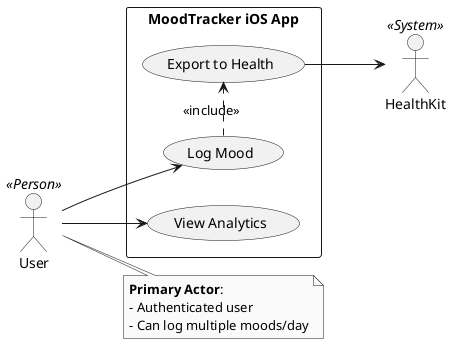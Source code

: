 @startuml MoodTracker_UseCases
left to right direction
skinparam monochrome true
skinparam shadowing false

actor User <<Person>>
actor HealthKit <<System>>

rectangle "MoodTracker iOS App" {
  usecase (UC1) as "Log Mood"
  usecase (UC2) as "View Analytics"
  usecase (UC3) as "Export to Health"
  
  User --> (UC1)
  User --> (UC2)
  (UC1) .> (UC3) : <<include>> 
  (UC3) --> HealthKit
}

note right of User
  **Primary Actor**:
  - Authenticated user
  - Can log multiple moods/day
end note
@enduml